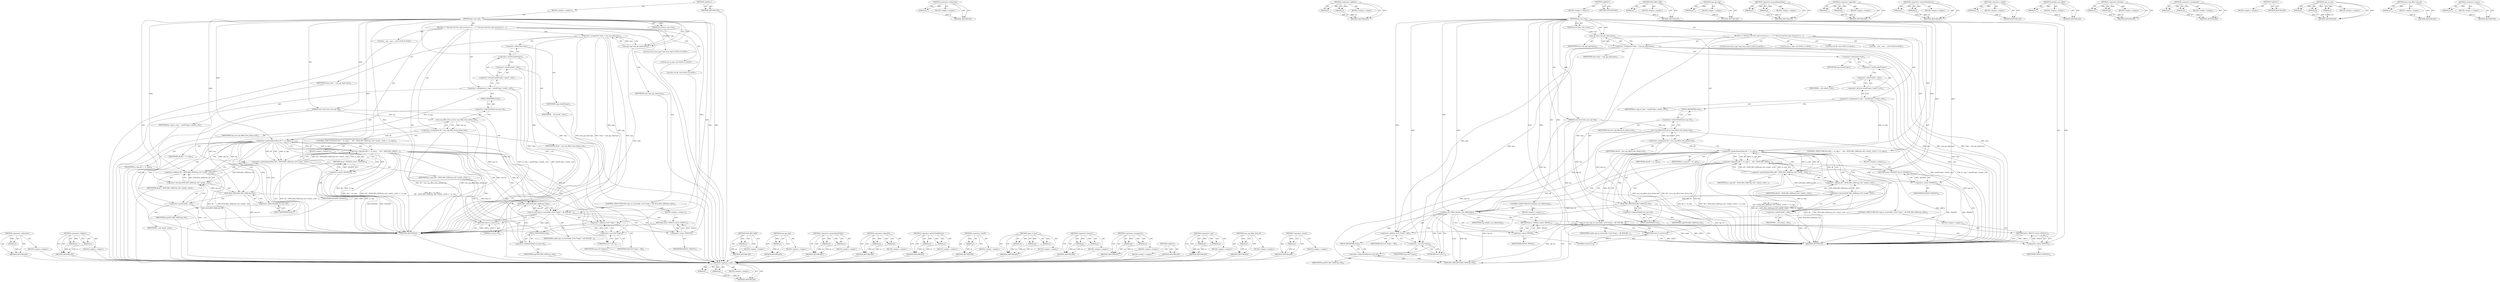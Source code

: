 digraph "&lt;operator&gt;.minus" {
vulnerable_117 [label=<(METHOD,&lt;operator&gt;.indirection)>];
vulnerable_118 [label=<(PARAM,p1)>];
vulnerable_119 [label=<(BLOCK,&lt;empty&gt;,&lt;empty&gt;)>];
vulnerable_120 [label=<(METHOD_RETURN,ANY)>];
vulnerable_140 [label=<(METHOD,&lt;operator&gt;.addition)>];
vulnerable_141 [label=<(PARAM,p1)>];
vulnerable_142 [label=<(PARAM,p2)>];
vulnerable_143 [label=<(BLOCK,&lt;empty&gt;,&lt;empty&gt;)>];
vulnerable_144 [label=<(METHOD_RETURN,ANY)>];
vulnerable_6 [label=<(METHOD,&lt;global&gt;)<SUB>1</SUB>>];
vulnerable_7 [label=<(BLOCK,&lt;empty&gt;,&lt;empty&gt;)<SUB>1</SUB>>];
vulnerable_8 [label=<(METHOD,get_core_reg)<SUB>1</SUB>>];
vulnerable_9 [label=<(PARAM,struct kvm_vcpu *vcpu)<SUB>1</SUB>>];
vulnerable_10 [label=<(PARAM,const struct kvm_one_reg *reg)<SUB>1</SUB>>];
vulnerable_11 [label=<(BLOCK,{
 	/*
	 * Because the kvm_regs structure is a ...,{
 	/*
	 * Because the kvm_regs structure is a ...)<SUB>2</SUB>>];
vulnerable_12 [label="<(LOCAL,__u32 __user: __u32)<SUB>9</SUB>>"];
vulnerable_13 [label="<(LOCAL,struct kvm_regs* regs: kvm_regs*)<SUB>10</SUB>>"];
vulnerable_14 [label=<(&lt;operator&gt;.assignment,*regs = vcpu_gp_regs(vcpu))<SUB>10</SUB>>];
vulnerable_15 [label=<(IDENTIFIER,regs,*regs = vcpu_gp_regs(vcpu))<SUB>10</SUB>>];
vulnerable_16 [label=<(vcpu_gp_regs,vcpu_gp_regs(vcpu))<SUB>10</SUB>>];
vulnerable_17 [label=<(IDENTIFIER,vcpu,vcpu_gp_regs(vcpu))<SUB>10</SUB>>];
vulnerable_18 [label="<(LOCAL,int nr_regs: int)<SUB>11</SUB>>"];
vulnerable_19 [label=<(&lt;operator&gt;.assignment,nr_regs = sizeof(*regs) / sizeof(__u32))<SUB>11</SUB>>];
vulnerable_20 [label=<(IDENTIFIER,nr_regs,nr_regs = sizeof(*regs) / sizeof(__u32))<SUB>11</SUB>>];
vulnerable_21 [label=<(&lt;operator&gt;.division,sizeof(*regs) / sizeof(__u32))<SUB>11</SUB>>];
vulnerable_22 [label=<(&lt;operator&gt;.sizeOf,sizeof(*regs))<SUB>11</SUB>>];
vulnerable_23 [label=<(&lt;operator&gt;.indirection,*regs)<SUB>11</SUB>>];
vulnerable_24 [label=<(IDENTIFIER,regs,sizeof(*regs))<SUB>11</SUB>>];
vulnerable_25 [label=<(&lt;operator&gt;.sizeOf,sizeof(__u32))<SUB>11</SUB>>];
vulnerable_26 [label=<(IDENTIFIER,__u32,sizeof(__u32))<SUB>11</SUB>>];
vulnerable_27 [label="<(LOCAL,u32 off: u32)<SUB>12</SUB>>"];
vulnerable_28 [label=<(&lt;operator&gt;.assignment,off = core_reg_offset_from_id(reg-&gt;id))<SUB>15</SUB>>];
vulnerable_29 [label=<(IDENTIFIER,off,off = core_reg_offset_from_id(reg-&gt;id))<SUB>15</SUB>>];
vulnerable_30 [label=<(core_reg_offset_from_id,core_reg_offset_from_id(reg-&gt;id))<SUB>15</SUB>>];
vulnerable_31 [label=<(&lt;operator&gt;.indirectFieldAccess,reg-&gt;id)<SUB>15</SUB>>];
vulnerable_32 [label=<(IDENTIFIER,reg,core_reg_offset_from_id(reg-&gt;id))<SUB>15</SUB>>];
vulnerable_33 [label=<(FIELD_IDENTIFIER,id,id)<SUB>15</SUB>>];
vulnerable_34 [label=<(CONTROL_STRUCTURE,IF,if (off &gt;= nr_regs ||
 	    (off + (KVM_REG_SIZE(reg-&gt;id) / sizeof(__u32))) &gt;= nr_regs))<SUB>16</SUB>>];
vulnerable_35 [label=<(&lt;operator&gt;.logicalOr,off &gt;= nr_regs ||
 	    (off + (KVM_REG_SIZE(re...)<SUB>16</SUB>>];
vulnerable_36 [label=<(&lt;operator&gt;.greaterEqualsThan,off &gt;= nr_regs)<SUB>16</SUB>>];
vulnerable_37 [label=<(IDENTIFIER,off,off &gt;= nr_regs)<SUB>16</SUB>>];
vulnerable_38 [label=<(IDENTIFIER,nr_regs,off &gt;= nr_regs)<SUB>16</SUB>>];
vulnerable_39 [label=<(&lt;operator&gt;.greaterEqualsThan,(off + (KVM_REG_SIZE(reg-&gt;id) / sizeof(__u32)))...)<SUB>17</SUB>>];
vulnerable_40 [label=<(&lt;operator&gt;.addition,off + (KVM_REG_SIZE(reg-&gt;id) / sizeof(__u32)))<SUB>17</SUB>>];
vulnerable_41 [label=<(IDENTIFIER,off,off + (KVM_REG_SIZE(reg-&gt;id) / sizeof(__u32)))<SUB>17</SUB>>];
vulnerable_42 [label=<(&lt;operator&gt;.division,KVM_REG_SIZE(reg-&gt;id) / sizeof(__u32))<SUB>17</SUB>>];
vulnerable_43 [label=<(KVM_REG_SIZE,KVM_REG_SIZE(reg-&gt;id))<SUB>17</SUB>>];
vulnerable_44 [label=<(&lt;operator&gt;.indirectFieldAccess,reg-&gt;id)<SUB>17</SUB>>];
vulnerable_45 [label=<(IDENTIFIER,reg,KVM_REG_SIZE(reg-&gt;id))<SUB>17</SUB>>];
vulnerable_46 [label=<(FIELD_IDENTIFIER,id,id)<SUB>17</SUB>>];
vulnerable_47 [label=<(&lt;operator&gt;.sizeOf,sizeof(__u32))<SUB>17</SUB>>];
vulnerable_48 [label=<(IDENTIFIER,__u32,sizeof(__u32))<SUB>17</SUB>>];
vulnerable_49 [label=<(IDENTIFIER,nr_regs,(off + (KVM_REG_SIZE(reg-&gt;id) / sizeof(__u32)))...)<SUB>17</SUB>>];
vulnerable_50 [label=<(BLOCK,&lt;empty&gt;,&lt;empty&gt;)<SUB>18</SUB>>];
vulnerable_51 [label=<(RETURN,return -ENOENT;,return -ENOENT;)<SUB>18</SUB>>];
vulnerable_52 [label=<(&lt;operator&gt;.minus,-ENOENT)<SUB>18</SUB>>];
vulnerable_53 [label=<(IDENTIFIER,ENOENT,-ENOENT)<SUB>18</SUB>>];
vulnerable_54 [label=<(CONTROL_STRUCTURE,IF,if (copy_to_user(uaddr, ((u32 *)regs) + off, KVM_REG_SIZE(reg-&gt;id))))<SUB>20</SUB>>];
vulnerable_55 [label=<(copy_to_user,copy_to_user(uaddr, ((u32 *)regs) + off, KVM_RE...)<SUB>20</SUB>>];
vulnerable_56 [label=<(IDENTIFIER,uaddr,copy_to_user(uaddr, ((u32 *)regs) + off, KVM_RE...)<SUB>20</SUB>>];
vulnerable_57 [label=<(&lt;operator&gt;.addition,((u32 *)regs) + off)<SUB>20</SUB>>];
vulnerable_58 [label=<(&lt;operator&gt;.cast,(u32 *)regs)<SUB>20</SUB>>];
vulnerable_59 [label=<(UNKNOWN,u32 *,u32 *)<SUB>20</SUB>>];
vulnerable_60 [label=<(IDENTIFIER,regs,(u32 *)regs)<SUB>20</SUB>>];
vulnerable_61 [label=<(IDENTIFIER,off,((u32 *)regs) + off)<SUB>20</SUB>>];
vulnerable_62 [label=<(KVM_REG_SIZE,KVM_REG_SIZE(reg-&gt;id))<SUB>20</SUB>>];
vulnerable_63 [label=<(&lt;operator&gt;.indirectFieldAccess,reg-&gt;id)<SUB>20</SUB>>];
vulnerable_64 [label=<(IDENTIFIER,reg,KVM_REG_SIZE(reg-&gt;id))<SUB>20</SUB>>];
vulnerable_65 [label=<(FIELD_IDENTIFIER,id,id)<SUB>20</SUB>>];
vulnerable_66 [label=<(BLOCK,&lt;empty&gt;,&lt;empty&gt;)<SUB>21</SUB>>];
vulnerable_67 [label=<(RETURN,return -EFAULT;,return -EFAULT;)<SUB>21</SUB>>];
vulnerable_68 [label=<(&lt;operator&gt;.minus,-EFAULT)<SUB>21</SUB>>];
vulnerable_69 [label=<(IDENTIFIER,EFAULT,-EFAULT)<SUB>21</SUB>>];
vulnerable_70 [label=<(RETURN,return 0;,return 0;)<SUB>23</SUB>>];
vulnerable_71 [label=<(LITERAL,0,return 0;)<SUB>23</SUB>>];
vulnerable_72 [label=<(METHOD_RETURN,int)<SUB>1</SUB>>];
vulnerable_74 [label=<(METHOD_RETURN,ANY)<SUB>1</SUB>>];
vulnerable_145 [label=<(METHOD,KVM_REG_SIZE)>];
vulnerable_146 [label=<(PARAM,p1)>];
vulnerable_147 [label=<(BLOCK,&lt;empty&gt;,&lt;empty&gt;)>];
vulnerable_148 [label=<(METHOD_RETURN,ANY)>];
vulnerable_104 [label=<(METHOD,vcpu_gp_regs)>];
vulnerable_105 [label=<(PARAM,p1)>];
vulnerable_106 [label=<(BLOCK,&lt;empty&gt;,&lt;empty&gt;)>];
vulnerable_107 [label=<(METHOD_RETURN,ANY)>];
vulnerable_135 [label=<(METHOD,&lt;operator&gt;.greaterEqualsThan)>];
vulnerable_136 [label=<(PARAM,p1)>];
vulnerable_137 [label=<(PARAM,p2)>];
vulnerable_138 [label=<(BLOCK,&lt;empty&gt;,&lt;empty&gt;)>];
vulnerable_139 [label=<(METHOD_RETURN,ANY)>];
vulnerable_130 [label=<(METHOD,&lt;operator&gt;.logicalOr)>];
vulnerable_131 [label=<(PARAM,p1)>];
vulnerable_132 [label=<(PARAM,p2)>];
vulnerable_133 [label=<(BLOCK,&lt;empty&gt;,&lt;empty&gt;)>];
vulnerable_134 [label=<(METHOD_RETURN,ANY)>];
vulnerable_125 [label=<(METHOD,&lt;operator&gt;.indirectFieldAccess)>];
vulnerable_126 [label=<(PARAM,p1)>];
vulnerable_127 [label=<(PARAM,p2)>];
vulnerable_128 [label=<(BLOCK,&lt;empty&gt;,&lt;empty&gt;)>];
vulnerable_129 [label=<(METHOD_RETURN,ANY)>];
vulnerable_113 [label=<(METHOD,&lt;operator&gt;.sizeOf)>];
vulnerable_114 [label=<(PARAM,p1)>];
vulnerable_115 [label=<(BLOCK,&lt;empty&gt;,&lt;empty&gt;)>];
vulnerable_116 [label=<(METHOD_RETURN,ANY)>];
vulnerable_153 [label=<(METHOD,copy_to_user)>];
vulnerable_154 [label=<(PARAM,p1)>];
vulnerable_155 [label=<(PARAM,p2)>];
vulnerable_156 [label=<(PARAM,p3)>];
vulnerable_157 [label=<(BLOCK,&lt;empty&gt;,&lt;empty&gt;)>];
vulnerable_158 [label=<(METHOD_RETURN,ANY)>];
vulnerable_108 [label=<(METHOD,&lt;operator&gt;.division)>];
vulnerable_109 [label=<(PARAM,p1)>];
vulnerable_110 [label=<(PARAM,p2)>];
vulnerable_111 [label=<(BLOCK,&lt;empty&gt;,&lt;empty&gt;)>];
vulnerable_112 [label=<(METHOD_RETURN,ANY)>];
vulnerable_99 [label=<(METHOD,&lt;operator&gt;.assignment)>];
vulnerable_100 [label=<(PARAM,p1)>];
vulnerable_101 [label=<(PARAM,p2)>];
vulnerable_102 [label=<(BLOCK,&lt;empty&gt;,&lt;empty&gt;)>];
vulnerable_103 [label=<(METHOD_RETURN,ANY)>];
vulnerable_93 [label=<(METHOD,&lt;global&gt;)<SUB>1</SUB>>];
vulnerable_94 [label=<(BLOCK,&lt;empty&gt;,&lt;empty&gt;)>];
vulnerable_95 [label=<(METHOD_RETURN,ANY)>];
vulnerable_159 [label=<(METHOD,&lt;operator&gt;.cast)>];
vulnerable_160 [label=<(PARAM,p1)>];
vulnerable_161 [label=<(PARAM,p2)>];
vulnerable_162 [label=<(BLOCK,&lt;empty&gt;,&lt;empty&gt;)>];
vulnerable_163 [label=<(METHOD_RETURN,ANY)>];
vulnerable_121 [label=<(METHOD,core_reg_offset_from_id)>];
vulnerable_122 [label=<(PARAM,p1)>];
vulnerable_123 [label=<(BLOCK,&lt;empty&gt;,&lt;empty&gt;)>];
vulnerable_124 [label=<(METHOD_RETURN,ANY)>];
vulnerable_149 [label=<(METHOD,&lt;operator&gt;.minus)>];
vulnerable_150 [label=<(PARAM,p1)>];
vulnerable_151 [label=<(BLOCK,&lt;empty&gt;,&lt;empty&gt;)>];
vulnerable_152 [label=<(METHOD_RETURN,ANY)>];
fixed_170 [label=<(METHOD,&lt;operator&gt;.cast)>];
fixed_171 [label=<(PARAM,p1)>];
fixed_172 [label=<(PARAM,p2)>];
fixed_173 [label=<(BLOCK,&lt;empty&gt;,&lt;empty&gt;)>];
fixed_174 [label=<(METHOD_RETURN,ANY)>];
fixed_124 [label=<(METHOD,&lt;operator&gt;.indirection)>];
fixed_125 [label=<(PARAM,p1)>];
fixed_126 [label=<(BLOCK,&lt;empty&gt;,&lt;empty&gt;)>];
fixed_127 [label=<(METHOD_RETURN,ANY)>];
fixed_147 [label=<(METHOD,&lt;operator&gt;.addition)>];
fixed_148 [label=<(PARAM,p1)>];
fixed_149 [label=<(PARAM,p2)>];
fixed_150 [label=<(BLOCK,&lt;empty&gt;,&lt;empty&gt;)>];
fixed_151 [label=<(METHOD_RETURN,ANY)>];
fixed_6 [label=<(METHOD,&lt;global&gt;)<SUB>1</SUB>>];
fixed_7 [label=<(BLOCK,&lt;empty&gt;,&lt;empty&gt;)<SUB>1</SUB>>];
fixed_8 [label=<(METHOD,get_core_reg)<SUB>1</SUB>>];
fixed_9 [label=<(PARAM,struct kvm_vcpu *vcpu)<SUB>1</SUB>>];
fixed_10 [label=<(PARAM,const struct kvm_one_reg *reg)<SUB>1</SUB>>];
fixed_11 [label=<(BLOCK,{
 	/*
	 * Because the kvm_regs structure is a ...,{
 	/*
	 * Because the kvm_regs structure is a ...)<SUB>2</SUB>>];
fixed_12 [label="<(LOCAL,__u32 __user: __u32)<SUB>9</SUB>>"];
fixed_13 [label="<(LOCAL,struct kvm_regs* regs: kvm_regs*)<SUB>10</SUB>>"];
fixed_14 [label=<(&lt;operator&gt;.assignment,*regs = vcpu_gp_regs(vcpu))<SUB>10</SUB>>];
fixed_15 [label=<(IDENTIFIER,regs,*regs = vcpu_gp_regs(vcpu))<SUB>10</SUB>>];
fixed_16 [label=<(vcpu_gp_regs,vcpu_gp_regs(vcpu))<SUB>10</SUB>>];
fixed_17 [label=<(IDENTIFIER,vcpu,vcpu_gp_regs(vcpu))<SUB>10</SUB>>];
fixed_18 [label="<(LOCAL,int nr_regs: int)<SUB>11</SUB>>"];
fixed_19 [label=<(&lt;operator&gt;.assignment,nr_regs = sizeof(*regs) / sizeof(__u32))<SUB>11</SUB>>];
fixed_20 [label=<(IDENTIFIER,nr_regs,nr_regs = sizeof(*regs) / sizeof(__u32))<SUB>11</SUB>>];
fixed_21 [label=<(&lt;operator&gt;.division,sizeof(*regs) / sizeof(__u32))<SUB>11</SUB>>];
fixed_22 [label=<(&lt;operator&gt;.sizeOf,sizeof(*regs))<SUB>11</SUB>>];
fixed_23 [label=<(&lt;operator&gt;.indirection,*regs)<SUB>11</SUB>>];
fixed_24 [label=<(IDENTIFIER,regs,sizeof(*regs))<SUB>11</SUB>>];
fixed_25 [label=<(&lt;operator&gt;.sizeOf,sizeof(__u32))<SUB>11</SUB>>];
fixed_26 [label=<(IDENTIFIER,__u32,sizeof(__u32))<SUB>11</SUB>>];
fixed_27 [label="<(LOCAL,u32 off: u32)<SUB>12</SUB>>"];
fixed_28 [label=<(&lt;operator&gt;.assignment,off = core_reg_offset_from_id(reg-&gt;id))<SUB>15</SUB>>];
fixed_29 [label=<(IDENTIFIER,off,off = core_reg_offset_from_id(reg-&gt;id))<SUB>15</SUB>>];
fixed_30 [label=<(core_reg_offset_from_id,core_reg_offset_from_id(reg-&gt;id))<SUB>15</SUB>>];
fixed_31 [label=<(&lt;operator&gt;.indirectFieldAccess,reg-&gt;id)<SUB>15</SUB>>];
fixed_32 [label=<(IDENTIFIER,reg,core_reg_offset_from_id(reg-&gt;id))<SUB>15</SUB>>];
fixed_33 [label=<(FIELD_IDENTIFIER,id,id)<SUB>15</SUB>>];
fixed_34 [label=<(CONTROL_STRUCTURE,IF,if (off &gt;= nr_regs ||
 	    (off + (KVM_REG_SIZE(reg-&gt;id) / sizeof(__u32))) &gt;= nr_regs))<SUB>16</SUB>>];
fixed_35 [label=<(&lt;operator&gt;.logicalOr,off &gt;= nr_regs ||
 	    (off + (KVM_REG_SIZE(re...)<SUB>16</SUB>>];
fixed_36 [label=<(&lt;operator&gt;.greaterEqualsThan,off &gt;= nr_regs)<SUB>16</SUB>>];
fixed_37 [label=<(IDENTIFIER,off,off &gt;= nr_regs)<SUB>16</SUB>>];
fixed_38 [label=<(IDENTIFIER,nr_regs,off &gt;= nr_regs)<SUB>16</SUB>>];
fixed_39 [label=<(&lt;operator&gt;.greaterEqualsThan,(off + (KVM_REG_SIZE(reg-&gt;id) / sizeof(__u32)))...)<SUB>17</SUB>>];
fixed_40 [label=<(&lt;operator&gt;.addition,off + (KVM_REG_SIZE(reg-&gt;id) / sizeof(__u32)))<SUB>17</SUB>>];
fixed_41 [label=<(IDENTIFIER,off,off + (KVM_REG_SIZE(reg-&gt;id) / sizeof(__u32)))<SUB>17</SUB>>];
fixed_42 [label=<(&lt;operator&gt;.division,KVM_REG_SIZE(reg-&gt;id) / sizeof(__u32))<SUB>17</SUB>>];
fixed_43 [label=<(KVM_REG_SIZE,KVM_REG_SIZE(reg-&gt;id))<SUB>17</SUB>>];
fixed_44 [label=<(&lt;operator&gt;.indirectFieldAccess,reg-&gt;id)<SUB>17</SUB>>];
fixed_45 [label=<(IDENTIFIER,reg,KVM_REG_SIZE(reg-&gt;id))<SUB>17</SUB>>];
fixed_46 [label=<(FIELD_IDENTIFIER,id,id)<SUB>17</SUB>>];
fixed_47 [label=<(&lt;operator&gt;.sizeOf,sizeof(__u32))<SUB>17</SUB>>];
fixed_48 [label=<(IDENTIFIER,__u32,sizeof(__u32))<SUB>17</SUB>>];
fixed_49 [label=<(IDENTIFIER,nr_regs,(off + (KVM_REG_SIZE(reg-&gt;id) / sizeof(__u32)))...)<SUB>17</SUB>>];
fixed_50 [label=<(BLOCK,&lt;empty&gt;,&lt;empty&gt;)<SUB>18</SUB>>];
fixed_51 [label=<(RETURN,return -ENOENT;,return -ENOENT;)<SUB>18</SUB>>];
fixed_52 [label=<(&lt;operator&gt;.minus,-ENOENT)<SUB>18</SUB>>];
fixed_53 [label=<(IDENTIFIER,ENOENT,-ENOENT)<SUB>18</SUB>>];
fixed_54 [label=<(CONTROL_STRUCTURE,IF,if (validate_core_offset(reg)))<SUB>20</SUB>>];
fixed_55 [label=<(validate_core_offset,validate_core_offset(reg))<SUB>20</SUB>>];
fixed_56 [label=<(IDENTIFIER,reg,validate_core_offset(reg))<SUB>20</SUB>>];
fixed_57 [label=<(BLOCK,&lt;empty&gt;,&lt;empty&gt;)<SUB>21</SUB>>];
fixed_58 [label=<(RETURN,return -EINVAL;,return -EINVAL;)<SUB>21</SUB>>];
fixed_59 [label=<(&lt;operator&gt;.minus,-EINVAL)<SUB>21</SUB>>];
fixed_60 [label=<(IDENTIFIER,EINVAL,-EINVAL)<SUB>21</SUB>>];
fixed_61 [label=<(CONTROL_STRUCTURE,IF,if (copy_to_user(uaddr, ((u32 *)regs) + off, KVM_REG_SIZE(reg-&gt;id))))<SUB>23</SUB>>];
fixed_62 [label=<(copy_to_user,copy_to_user(uaddr, ((u32 *)regs) + off, KVM_RE...)<SUB>23</SUB>>];
fixed_63 [label=<(IDENTIFIER,uaddr,copy_to_user(uaddr, ((u32 *)regs) + off, KVM_RE...)<SUB>23</SUB>>];
fixed_64 [label=<(&lt;operator&gt;.addition,((u32 *)regs) + off)<SUB>23</SUB>>];
fixed_65 [label=<(&lt;operator&gt;.cast,(u32 *)regs)<SUB>23</SUB>>];
fixed_66 [label=<(UNKNOWN,u32 *,u32 *)<SUB>23</SUB>>];
fixed_67 [label=<(IDENTIFIER,regs,(u32 *)regs)<SUB>23</SUB>>];
fixed_68 [label=<(IDENTIFIER,off,((u32 *)regs) + off)<SUB>23</SUB>>];
fixed_69 [label=<(KVM_REG_SIZE,KVM_REG_SIZE(reg-&gt;id))<SUB>23</SUB>>];
fixed_70 [label=<(&lt;operator&gt;.indirectFieldAccess,reg-&gt;id)<SUB>23</SUB>>];
fixed_71 [label=<(IDENTIFIER,reg,KVM_REG_SIZE(reg-&gt;id))<SUB>23</SUB>>];
fixed_72 [label=<(FIELD_IDENTIFIER,id,id)<SUB>23</SUB>>];
fixed_73 [label=<(BLOCK,&lt;empty&gt;,&lt;empty&gt;)<SUB>24</SUB>>];
fixed_74 [label=<(RETURN,return -EFAULT;,return -EFAULT;)<SUB>24</SUB>>];
fixed_75 [label=<(&lt;operator&gt;.minus,-EFAULT)<SUB>24</SUB>>];
fixed_76 [label=<(IDENTIFIER,EFAULT,-EFAULT)<SUB>24</SUB>>];
fixed_77 [label=<(RETURN,return 0;,return 0;)<SUB>26</SUB>>];
fixed_78 [label=<(LITERAL,0,return 0;)<SUB>26</SUB>>];
fixed_79 [label=<(METHOD_RETURN,int)<SUB>1</SUB>>];
fixed_81 [label=<(METHOD_RETURN,ANY)<SUB>1</SUB>>];
fixed_152 [label=<(METHOD,KVM_REG_SIZE)>];
fixed_153 [label=<(PARAM,p1)>];
fixed_154 [label=<(BLOCK,&lt;empty&gt;,&lt;empty&gt;)>];
fixed_155 [label=<(METHOD_RETURN,ANY)>];
fixed_111 [label=<(METHOD,vcpu_gp_regs)>];
fixed_112 [label=<(PARAM,p1)>];
fixed_113 [label=<(BLOCK,&lt;empty&gt;,&lt;empty&gt;)>];
fixed_114 [label=<(METHOD_RETURN,ANY)>];
fixed_142 [label=<(METHOD,&lt;operator&gt;.greaterEqualsThan)>];
fixed_143 [label=<(PARAM,p1)>];
fixed_144 [label=<(PARAM,p2)>];
fixed_145 [label=<(BLOCK,&lt;empty&gt;,&lt;empty&gt;)>];
fixed_146 [label=<(METHOD_RETURN,ANY)>];
fixed_137 [label=<(METHOD,&lt;operator&gt;.logicalOr)>];
fixed_138 [label=<(PARAM,p1)>];
fixed_139 [label=<(PARAM,p2)>];
fixed_140 [label=<(BLOCK,&lt;empty&gt;,&lt;empty&gt;)>];
fixed_141 [label=<(METHOD_RETURN,ANY)>];
fixed_132 [label=<(METHOD,&lt;operator&gt;.indirectFieldAccess)>];
fixed_133 [label=<(PARAM,p1)>];
fixed_134 [label=<(PARAM,p2)>];
fixed_135 [label=<(BLOCK,&lt;empty&gt;,&lt;empty&gt;)>];
fixed_136 [label=<(METHOD_RETURN,ANY)>];
fixed_120 [label=<(METHOD,&lt;operator&gt;.sizeOf)>];
fixed_121 [label=<(PARAM,p1)>];
fixed_122 [label=<(BLOCK,&lt;empty&gt;,&lt;empty&gt;)>];
fixed_123 [label=<(METHOD_RETURN,ANY)>];
fixed_160 [label=<(METHOD,validate_core_offset)>];
fixed_161 [label=<(PARAM,p1)>];
fixed_162 [label=<(BLOCK,&lt;empty&gt;,&lt;empty&gt;)>];
fixed_163 [label=<(METHOD_RETURN,ANY)>];
fixed_115 [label=<(METHOD,&lt;operator&gt;.division)>];
fixed_116 [label=<(PARAM,p1)>];
fixed_117 [label=<(PARAM,p2)>];
fixed_118 [label=<(BLOCK,&lt;empty&gt;,&lt;empty&gt;)>];
fixed_119 [label=<(METHOD_RETURN,ANY)>];
fixed_106 [label=<(METHOD,&lt;operator&gt;.assignment)>];
fixed_107 [label=<(PARAM,p1)>];
fixed_108 [label=<(PARAM,p2)>];
fixed_109 [label=<(BLOCK,&lt;empty&gt;,&lt;empty&gt;)>];
fixed_110 [label=<(METHOD_RETURN,ANY)>];
fixed_100 [label=<(METHOD,&lt;global&gt;)<SUB>1</SUB>>];
fixed_101 [label=<(BLOCK,&lt;empty&gt;,&lt;empty&gt;)>];
fixed_102 [label=<(METHOD_RETURN,ANY)>];
fixed_164 [label=<(METHOD,copy_to_user)>];
fixed_165 [label=<(PARAM,p1)>];
fixed_166 [label=<(PARAM,p2)>];
fixed_167 [label=<(PARAM,p3)>];
fixed_168 [label=<(BLOCK,&lt;empty&gt;,&lt;empty&gt;)>];
fixed_169 [label=<(METHOD_RETURN,ANY)>];
fixed_128 [label=<(METHOD,core_reg_offset_from_id)>];
fixed_129 [label=<(PARAM,p1)>];
fixed_130 [label=<(BLOCK,&lt;empty&gt;,&lt;empty&gt;)>];
fixed_131 [label=<(METHOD_RETURN,ANY)>];
fixed_156 [label=<(METHOD,&lt;operator&gt;.minus)>];
fixed_157 [label=<(PARAM,p1)>];
fixed_158 [label=<(BLOCK,&lt;empty&gt;,&lt;empty&gt;)>];
fixed_159 [label=<(METHOD_RETURN,ANY)>];
vulnerable_117 -> vulnerable_118  [key=0, label="AST: "];
vulnerable_117 -> vulnerable_118  [key=1, label="DDG: "];
vulnerable_117 -> vulnerable_119  [key=0, label="AST: "];
vulnerable_117 -> vulnerable_120  [key=0, label="AST: "];
vulnerable_117 -> vulnerable_120  [key=1, label="CFG: "];
vulnerable_118 -> vulnerable_120  [key=0, label="DDG: p1"];
vulnerable_119 -> fixed_170  [key=0];
vulnerable_120 -> fixed_170  [key=0];
vulnerable_140 -> vulnerable_141  [key=0, label="AST: "];
vulnerable_140 -> vulnerable_141  [key=1, label="DDG: "];
vulnerable_140 -> vulnerable_143  [key=0, label="AST: "];
vulnerable_140 -> vulnerable_142  [key=0, label="AST: "];
vulnerable_140 -> vulnerable_142  [key=1, label="DDG: "];
vulnerable_140 -> vulnerable_144  [key=0, label="AST: "];
vulnerable_140 -> vulnerable_144  [key=1, label="CFG: "];
vulnerable_141 -> vulnerable_144  [key=0, label="DDG: p1"];
vulnerable_142 -> vulnerable_144  [key=0, label="DDG: p2"];
vulnerable_143 -> fixed_170  [key=0];
vulnerable_144 -> fixed_170  [key=0];
vulnerable_6 -> vulnerable_7  [key=0, label="AST: "];
vulnerable_6 -> vulnerable_74  [key=0, label="AST: "];
vulnerable_6 -> vulnerable_74  [key=1, label="CFG: "];
vulnerable_7 -> vulnerable_8  [key=0, label="AST: "];
vulnerable_8 -> vulnerable_9  [key=0, label="AST: "];
vulnerable_8 -> vulnerable_9  [key=1, label="DDG: "];
vulnerable_8 -> vulnerable_10  [key=0, label="AST: "];
vulnerable_8 -> vulnerable_10  [key=1, label="DDG: "];
vulnerable_8 -> vulnerable_11  [key=0, label="AST: "];
vulnerable_8 -> vulnerable_72  [key=0, label="AST: "];
vulnerable_8 -> vulnerable_16  [key=0, label="CFG: "];
vulnerable_8 -> vulnerable_16  [key=1, label="DDG: "];
vulnerable_8 -> vulnerable_70  [key=0, label="DDG: "];
vulnerable_8 -> vulnerable_71  [key=0, label="DDG: "];
vulnerable_8 -> vulnerable_55  [key=0, label="DDG: "];
vulnerable_8 -> vulnerable_36  [key=0, label="DDG: "];
vulnerable_8 -> vulnerable_39  [key=0, label="DDG: "];
vulnerable_8 -> vulnerable_57  [key=0, label="DDG: "];
vulnerable_8 -> vulnerable_40  [key=0, label="DDG: "];
vulnerable_8 -> vulnerable_52  [key=0, label="DDG: "];
vulnerable_8 -> vulnerable_58  [key=0, label="DDG: "];
vulnerable_8 -> vulnerable_68  [key=0, label="DDG: "];
vulnerable_9 -> vulnerable_16  [key=0, label="DDG: vcpu"];
vulnerable_10 -> vulnerable_72  [key=0, label="DDG: reg"];
vulnerable_10 -> vulnerable_30  [key=0, label="DDG: reg"];
vulnerable_10 -> vulnerable_62  [key=0, label="DDG: reg"];
vulnerable_10 -> vulnerable_43  [key=0, label="DDG: reg"];
vulnerable_11 -> vulnerable_12  [key=0, label="AST: "];
vulnerable_11 -> vulnerable_13  [key=0, label="AST: "];
vulnerable_11 -> vulnerable_14  [key=0, label="AST: "];
vulnerable_11 -> vulnerable_18  [key=0, label="AST: "];
vulnerable_11 -> vulnerable_19  [key=0, label="AST: "];
vulnerable_11 -> vulnerable_27  [key=0, label="AST: "];
vulnerable_11 -> vulnerable_28  [key=0, label="AST: "];
vulnerable_11 -> vulnerable_34  [key=0, label="AST: "];
vulnerable_11 -> vulnerable_54  [key=0, label="AST: "];
vulnerable_11 -> vulnerable_70  [key=0, label="AST: "];
vulnerable_12 -> fixed_170  [key=0];
vulnerable_13 -> fixed_170  [key=0];
vulnerable_14 -> vulnerable_15  [key=0, label="AST: "];
vulnerable_14 -> vulnerable_16  [key=0, label="AST: "];
vulnerable_14 -> vulnerable_23  [key=0, label="CFG: "];
vulnerable_14 -> vulnerable_72  [key=0, label="DDG: regs"];
vulnerable_14 -> vulnerable_72  [key=1, label="DDG: vcpu_gp_regs(vcpu)"];
vulnerable_14 -> vulnerable_72  [key=2, label="DDG: *regs = vcpu_gp_regs(vcpu)"];
vulnerable_14 -> vulnerable_55  [key=0, label="DDG: regs"];
vulnerable_14 -> vulnerable_57  [key=0, label="DDG: regs"];
vulnerable_14 -> vulnerable_58  [key=0, label="DDG: regs"];
vulnerable_15 -> fixed_170  [key=0];
vulnerable_16 -> vulnerable_17  [key=0, label="AST: "];
vulnerable_16 -> vulnerable_14  [key=0, label="CFG: "];
vulnerable_16 -> vulnerable_14  [key=1, label="DDG: vcpu"];
vulnerable_16 -> vulnerable_72  [key=0, label="DDG: vcpu"];
vulnerable_17 -> fixed_170  [key=0];
vulnerable_18 -> fixed_170  [key=0];
vulnerable_19 -> vulnerable_20  [key=0, label="AST: "];
vulnerable_19 -> vulnerable_21  [key=0, label="AST: "];
vulnerable_19 -> vulnerable_33  [key=0, label="CFG: "];
vulnerable_19 -> vulnerable_72  [key=0, label="DDG: sizeof(*regs) / sizeof(__u32)"];
vulnerable_19 -> vulnerable_72  [key=1, label="DDG: nr_regs = sizeof(*regs) / sizeof(__u32)"];
vulnerable_19 -> vulnerable_36  [key=0, label="DDG: nr_regs"];
vulnerable_20 -> fixed_170  [key=0];
vulnerable_21 -> vulnerable_22  [key=0, label="AST: "];
vulnerable_21 -> vulnerable_25  [key=0, label="AST: "];
vulnerable_21 -> vulnerable_19  [key=0, label="CFG: "];
vulnerable_22 -> vulnerable_23  [key=0, label="AST: "];
vulnerable_22 -> vulnerable_25  [key=0, label="CFG: "];
vulnerable_22 -> vulnerable_72  [key=0, label="DDG: *regs"];
vulnerable_23 -> vulnerable_24  [key=0, label="AST: "];
vulnerable_23 -> vulnerable_22  [key=0, label="CFG: "];
vulnerable_24 -> fixed_170  [key=0];
vulnerable_25 -> vulnerable_26  [key=0, label="AST: "];
vulnerable_25 -> vulnerable_21  [key=0, label="CFG: "];
vulnerable_25 -> vulnerable_72  [key=0, label="DDG: __u32"];
vulnerable_26 -> fixed_170  [key=0];
vulnerable_27 -> fixed_170  [key=0];
vulnerable_28 -> vulnerable_29  [key=0, label="AST: "];
vulnerable_28 -> vulnerable_30  [key=0, label="AST: "];
vulnerable_28 -> vulnerable_36  [key=0, label="CFG: "];
vulnerable_28 -> vulnerable_36  [key=1, label="DDG: off"];
vulnerable_28 -> vulnerable_72  [key=0, label="DDG: core_reg_offset_from_id(reg-&gt;id)"];
vulnerable_28 -> vulnerable_72  [key=1, label="DDG: off = core_reg_offset_from_id(reg-&gt;id)"];
vulnerable_29 -> fixed_170  [key=0];
vulnerable_30 -> vulnerable_31  [key=0, label="AST: "];
vulnerable_30 -> vulnerable_28  [key=0, label="CFG: "];
vulnerable_30 -> vulnerable_28  [key=1, label="DDG: reg-&gt;id"];
vulnerable_30 -> vulnerable_72  [key=0, label="DDG: reg-&gt;id"];
vulnerable_30 -> vulnerable_62  [key=0, label="DDG: reg-&gt;id"];
vulnerable_30 -> vulnerable_43  [key=0, label="DDG: reg-&gt;id"];
vulnerable_31 -> vulnerable_32  [key=0, label="AST: "];
vulnerable_31 -> vulnerable_33  [key=0, label="AST: "];
vulnerable_31 -> vulnerable_30  [key=0, label="CFG: "];
vulnerable_32 -> fixed_170  [key=0];
vulnerable_33 -> vulnerable_31  [key=0, label="CFG: "];
vulnerable_34 -> vulnerable_35  [key=0, label="AST: "];
vulnerable_34 -> vulnerable_50  [key=0, label="AST: "];
vulnerable_35 -> vulnerable_36  [key=0, label="AST: "];
vulnerable_35 -> vulnerable_39  [key=0, label="AST: "];
vulnerable_35 -> vulnerable_52  [key=0, label="CFG: "];
vulnerable_35 -> vulnerable_52  [key=1, label="CDG: "];
vulnerable_35 -> vulnerable_59  [key=0, label="CFG: "];
vulnerable_35 -> vulnerable_59  [key=1, label="CDG: "];
vulnerable_35 -> vulnerable_72  [key=0, label="DDG: off &gt;= nr_regs"];
vulnerable_35 -> vulnerable_72  [key=1, label="DDG: (off + (KVM_REG_SIZE(reg-&gt;id) / sizeof(__u32))) &gt;= nr_regs"];
vulnerable_35 -> vulnerable_72  [key=2, label="DDG: off &gt;= nr_regs ||
 	    (off + (KVM_REG_SIZE(reg-&gt;id) / sizeof(__u32))) &gt;= nr_regs"];
vulnerable_35 -> vulnerable_58  [key=0, label="CDG: "];
vulnerable_35 -> vulnerable_51  [key=0, label="CDG: "];
vulnerable_35 -> vulnerable_57  [key=0, label="CDG: "];
vulnerable_35 -> vulnerable_63  [key=0, label="CDG: "];
vulnerable_35 -> vulnerable_65  [key=0, label="CDG: "];
vulnerable_35 -> vulnerable_55  [key=0, label="CDG: "];
vulnerable_35 -> vulnerable_62  [key=0, label="CDG: "];
vulnerable_36 -> vulnerable_37  [key=0, label="AST: "];
vulnerable_36 -> vulnerable_38  [key=0, label="AST: "];
vulnerable_36 -> vulnerable_35  [key=0, label="CFG: "];
vulnerable_36 -> vulnerable_35  [key=1, label="DDG: off"];
vulnerable_36 -> vulnerable_35  [key=2, label="DDG: nr_regs"];
vulnerable_36 -> vulnerable_46  [key=0, label="CFG: "];
vulnerable_36 -> vulnerable_46  [key=1, label="CDG: "];
vulnerable_36 -> vulnerable_72  [key=0, label="DDG: off"];
vulnerable_36 -> vulnerable_72  [key=1, label="DDG: nr_regs"];
vulnerable_36 -> vulnerable_55  [key=0, label="DDG: off"];
vulnerable_36 -> vulnerable_39  [key=0, label="DDG: off"];
vulnerable_36 -> vulnerable_39  [key=1, label="DDG: nr_regs"];
vulnerable_36 -> vulnerable_39  [key=2, label="CDG: "];
vulnerable_36 -> vulnerable_57  [key=0, label="DDG: off"];
vulnerable_36 -> vulnerable_40  [key=0, label="DDG: off"];
vulnerable_36 -> vulnerable_40  [key=1, label="CDG: "];
vulnerable_36 -> vulnerable_47  [key=0, label="CDG: "];
vulnerable_36 -> vulnerable_42  [key=0, label="CDG: "];
vulnerable_36 -> vulnerable_44  [key=0, label="CDG: "];
vulnerable_36 -> vulnerable_43  [key=0, label="CDG: "];
vulnerable_37 -> fixed_170  [key=0];
vulnerable_38 -> fixed_170  [key=0];
vulnerable_39 -> vulnerable_40  [key=0, label="AST: "];
vulnerable_39 -> vulnerable_49  [key=0, label="AST: "];
vulnerable_39 -> vulnerable_35  [key=0, label="CFG: "];
vulnerable_39 -> vulnerable_35  [key=1, label="DDG: off + (KVM_REG_SIZE(reg-&gt;id) / sizeof(__u32))"];
vulnerable_39 -> vulnerable_35  [key=2, label="DDG: nr_regs"];
vulnerable_39 -> vulnerable_72  [key=0, label="DDG: off + (KVM_REG_SIZE(reg-&gt;id) / sizeof(__u32))"];
vulnerable_39 -> vulnerable_72  [key=1, label="DDG: nr_regs"];
vulnerable_40 -> vulnerable_41  [key=0, label="AST: "];
vulnerable_40 -> vulnerable_42  [key=0, label="AST: "];
vulnerable_40 -> vulnerable_39  [key=0, label="CFG: "];
vulnerable_40 -> vulnerable_72  [key=0, label="DDG: off"];
vulnerable_40 -> vulnerable_72  [key=1, label="DDG: KVM_REG_SIZE(reg-&gt;id) / sizeof(__u32)"];
vulnerable_41 -> fixed_170  [key=0];
vulnerable_42 -> vulnerable_43  [key=0, label="AST: "];
vulnerable_42 -> vulnerable_47  [key=0, label="AST: "];
vulnerable_42 -> vulnerable_40  [key=0, label="CFG: "];
vulnerable_42 -> vulnerable_40  [key=1, label="DDG: KVM_REG_SIZE(reg-&gt;id)"];
vulnerable_42 -> vulnerable_72  [key=0, label="DDG: KVM_REG_SIZE(reg-&gt;id)"];
vulnerable_42 -> vulnerable_39  [key=0, label="DDG: KVM_REG_SIZE(reg-&gt;id)"];
vulnerable_43 -> vulnerable_44  [key=0, label="AST: "];
vulnerable_43 -> vulnerable_47  [key=0, label="CFG: "];
vulnerable_43 -> vulnerable_72  [key=0, label="DDG: reg-&gt;id"];
vulnerable_43 -> vulnerable_62  [key=0, label="DDG: reg-&gt;id"];
vulnerable_43 -> vulnerable_42  [key=0, label="DDG: reg-&gt;id"];
vulnerable_44 -> vulnerable_45  [key=0, label="AST: "];
vulnerable_44 -> vulnerable_46  [key=0, label="AST: "];
vulnerable_44 -> vulnerable_43  [key=0, label="CFG: "];
vulnerable_45 -> fixed_170  [key=0];
vulnerable_46 -> vulnerable_44  [key=0, label="CFG: "];
vulnerable_47 -> vulnerable_48  [key=0, label="AST: "];
vulnerable_47 -> vulnerable_42  [key=0, label="CFG: "];
vulnerable_47 -> vulnerable_72  [key=0, label="DDG: __u32"];
vulnerable_48 -> fixed_170  [key=0];
vulnerable_49 -> fixed_170  [key=0];
vulnerable_50 -> vulnerable_51  [key=0, label="AST: "];
vulnerable_51 -> vulnerable_52  [key=0, label="AST: "];
vulnerable_51 -> vulnerable_72  [key=0, label="CFG: "];
vulnerable_51 -> vulnerable_72  [key=1, label="DDG: &lt;RET&gt;"];
vulnerable_52 -> vulnerable_53  [key=0, label="AST: "];
vulnerable_52 -> vulnerable_51  [key=0, label="CFG: "];
vulnerable_52 -> vulnerable_51  [key=1, label="DDG: -ENOENT"];
vulnerable_52 -> vulnerable_72  [key=0, label="DDG: ENOENT"];
vulnerable_52 -> vulnerable_72  [key=1, label="DDG: -ENOENT"];
vulnerable_53 -> fixed_170  [key=0];
vulnerable_54 -> vulnerable_55  [key=0, label="AST: "];
vulnerable_54 -> vulnerable_66  [key=0, label="AST: "];
vulnerable_55 -> vulnerable_56  [key=0, label="AST: "];
vulnerable_55 -> vulnerable_57  [key=0, label="AST: "];
vulnerable_55 -> vulnerable_62  [key=0, label="AST: "];
vulnerable_55 -> vulnerable_68  [key=0, label="CFG: "];
vulnerable_55 -> vulnerable_68  [key=1, label="CDG: "];
vulnerable_55 -> vulnerable_70  [key=0, label="CFG: "];
vulnerable_55 -> vulnerable_70  [key=1, label="CDG: "];
vulnerable_55 -> vulnerable_72  [key=0, label="DDG: uaddr"];
vulnerable_55 -> vulnerable_67  [key=0, label="CDG: "];
vulnerable_56 -> fixed_170  [key=0];
vulnerable_57 -> vulnerable_58  [key=0, label="AST: "];
vulnerable_57 -> vulnerable_61  [key=0, label="AST: "];
vulnerable_57 -> vulnerable_65  [key=0, label="CFG: "];
vulnerable_58 -> vulnerable_59  [key=0, label="AST: "];
vulnerable_58 -> vulnerable_60  [key=0, label="AST: "];
vulnerable_58 -> vulnerable_57  [key=0, label="CFG: "];
vulnerable_59 -> vulnerable_58  [key=0, label="CFG: "];
vulnerable_60 -> fixed_170  [key=0];
vulnerable_61 -> fixed_170  [key=0];
vulnerable_62 -> vulnerable_63  [key=0, label="AST: "];
vulnerable_62 -> vulnerable_55  [key=0, label="CFG: "];
vulnerable_62 -> vulnerable_55  [key=1, label="DDG: reg-&gt;id"];
vulnerable_63 -> vulnerable_64  [key=0, label="AST: "];
vulnerable_63 -> vulnerable_65  [key=0, label="AST: "];
vulnerable_63 -> vulnerable_62  [key=0, label="CFG: "];
vulnerable_64 -> fixed_170  [key=0];
vulnerable_65 -> vulnerable_63  [key=0, label="CFG: "];
vulnerable_66 -> vulnerable_67  [key=0, label="AST: "];
vulnerable_67 -> vulnerable_68  [key=0, label="AST: "];
vulnerable_67 -> vulnerable_72  [key=0, label="CFG: "];
vulnerable_67 -> vulnerable_72  [key=1, label="DDG: &lt;RET&gt;"];
vulnerable_68 -> vulnerable_69  [key=0, label="AST: "];
vulnerable_68 -> vulnerable_67  [key=0, label="CFG: "];
vulnerable_68 -> vulnerable_67  [key=1, label="DDG: -EFAULT"];
vulnerable_69 -> fixed_170  [key=0];
vulnerable_70 -> vulnerable_71  [key=0, label="AST: "];
vulnerable_70 -> vulnerable_72  [key=0, label="CFG: "];
vulnerable_70 -> vulnerable_72  [key=1, label="DDG: &lt;RET&gt;"];
vulnerable_71 -> vulnerable_70  [key=0, label="DDG: 0"];
vulnerable_72 -> fixed_170  [key=0];
vulnerable_74 -> fixed_170  [key=0];
vulnerable_145 -> vulnerable_146  [key=0, label="AST: "];
vulnerable_145 -> vulnerable_146  [key=1, label="DDG: "];
vulnerable_145 -> vulnerable_147  [key=0, label="AST: "];
vulnerable_145 -> vulnerable_148  [key=0, label="AST: "];
vulnerable_145 -> vulnerable_148  [key=1, label="CFG: "];
vulnerable_146 -> vulnerable_148  [key=0, label="DDG: p1"];
vulnerable_147 -> fixed_170  [key=0];
vulnerable_148 -> fixed_170  [key=0];
vulnerable_104 -> vulnerable_105  [key=0, label="AST: "];
vulnerable_104 -> vulnerable_105  [key=1, label="DDG: "];
vulnerable_104 -> vulnerable_106  [key=0, label="AST: "];
vulnerable_104 -> vulnerable_107  [key=0, label="AST: "];
vulnerable_104 -> vulnerable_107  [key=1, label="CFG: "];
vulnerable_105 -> vulnerable_107  [key=0, label="DDG: p1"];
vulnerable_106 -> fixed_170  [key=0];
vulnerable_107 -> fixed_170  [key=0];
vulnerable_135 -> vulnerable_136  [key=0, label="AST: "];
vulnerable_135 -> vulnerable_136  [key=1, label="DDG: "];
vulnerable_135 -> vulnerable_138  [key=0, label="AST: "];
vulnerable_135 -> vulnerable_137  [key=0, label="AST: "];
vulnerable_135 -> vulnerable_137  [key=1, label="DDG: "];
vulnerable_135 -> vulnerable_139  [key=0, label="AST: "];
vulnerable_135 -> vulnerable_139  [key=1, label="CFG: "];
vulnerable_136 -> vulnerable_139  [key=0, label="DDG: p1"];
vulnerable_137 -> vulnerable_139  [key=0, label="DDG: p2"];
vulnerable_138 -> fixed_170  [key=0];
vulnerable_139 -> fixed_170  [key=0];
vulnerable_130 -> vulnerable_131  [key=0, label="AST: "];
vulnerable_130 -> vulnerable_131  [key=1, label="DDG: "];
vulnerable_130 -> vulnerable_133  [key=0, label="AST: "];
vulnerable_130 -> vulnerable_132  [key=0, label="AST: "];
vulnerable_130 -> vulnerable_132  [key=1, label="DDG: "];
vulnerable_130 -> vulnerable_134  [key=0, label="AST: "];
vulnerable_130 -> vulnerable_134  [key=1, label="CFG: "];
vulnerable_131 -> vulnerable_134  [key=0, label="DDG: p1"];
vulnerable_132 -> vulnerable_134  [key=0, label="DDG: p2"];
vulnerable_133 -> fixed_170  [key=0];
vulnerable_134 -> fixed_170  [key=0];
vulnerable_125 -> vulnerable_126  [key=0, label="AST: "];
vulnerable_125 -> vulnerable_126  [key=1, label="DDG: "];
vulnerable_125 -> vulnerable_128  [key=0, label="AST: "];
vulnerable_125 -> vulnerable_127  [key=0, label="AST: "];
vulnerable_125 -> vulnerable_127  [key=1, label="DDG: "];
vulnerable_125 -> vulnerable_129  [key=0, label="AST: "];
vulnerable_125 -> vulnerable_129  [key=1, label="CFG: "];
vulnerable_126 -> vulnerable_129  [key=0, label="DDG: p1"];
vulnerable_127 -> vulnerable_129  [key=0, label="DDG: p2"];
vulnerable_128 -> fixed_170  [key=0];
vulnerable_129 -> fixed_170  [key=0];
vulnerable_113 -> vulnerable_114  [key=0, label="AST: "];
vulnerable_113 -> vulnerable_114  [key=1, label="DDG: "];
vulnerable_113 -> vulnerable_115  [key=0, label="AST: "];
vulnerable_113 -> vulnerable_116  [key=0, label="AST: "];
vulnerable_113 -> vulnerable_116  [key=1, label="CFG: "];
vulnerable_114 -> vulnerable_116  [key=0, label="DDG: p1"];
vulnerable_115 -> fixed_170  [key=0];
vulnerable_116 -> fixed_170  [key=0];
vulnerable_153 -> vulnerable_154  [key=0, label="AST: "];
vulnerable_153 -> vulnerable_154  [key=1, label="DDG: "];
vulnerable_153 -> vulnerable_157  [key=0, label="AST: "];
vulnerable_153 -> vulnerable_155  [key=0, label="AST: "];
vulnerable_153 -> vulnerable_155  [key=1, label="DDG: "];
vulnerable_153 -> vulnerable_158  [key=0, label="AST: "];
vulnerable_153 -> vulnerable_158  [key=1, label="CFG: "];
vulnerable_153 -> vulnerable_156  [key=0, label="AST: "];
vulnerable_153 -> vulnerable_156  [key=1, label="DDG: "];
vulnerable_154 -> vulnerable_158  [key=0, label="DDG: p1"];
vulnerable_155 -> vulnerable_158  [key=0, label="DDG: p2"];
vulnerable_156 -> vulnerable_158  [key=0, label="DDG: p3"];
vulnerable_157 -> fixed_170  [key=0];
vulnerable_158 -> fixed_170  [key=0];
vulnerable_108 -> vulnerable_109  [key=0, label="AST: "];
vulnerable_108 -> vulnerable_109  [key=1, label="DDG: "];
vulnerable_108 -> vulnerable_111  [key=0, label="AST: "];
vulnerable_108 -> vulnerable_110  [key=0, label="AST: "];
vulnerable_108 -> vulnerable_110  [key=1, label="DDG: "];
vulnerable_108 -> vulnerable_112  [key=0, label="AST: "];
vulnerable_108 -> vulnerable_112  [key=1, label="CFG: "];
vulnerable_109 -> vulnerable_112  [key=0, label="DDG: p1"];
vulnerable_110 -> vulnerable_112  [key=0, label="DDG: p2"];
vulnerable_111 -> fixed_170  [key=0];
vulnerable_112 -> fixed_170  [key=0];
vulnerable_99 -> vulnerable_100  [key=0, label="AST: "];
vulnerable_99 -> vulnerable_100  [key=1, label="DDG: "];
vulnerable_99 -> vulnerable_102  [key=0, label="AST: "];
vulnerable_99 -> vulnerable_101  [key=0, label="AST: "];
vulnerable_99 -> vulnerable_101  [key=1, label="DDG: "];
vulnerable_99 -> vulnerable_103  [key=0, label="AST: "];
vulnerable_99 -> vulnerable_103  [key=1, label="CFG: "];
vulnerable_100 -> vulnerable_103  [key=0, label="DDG: p1"];
vulnerable_101 -> vulnerable_103  [key=0, label="DDG: p2"];
vulnerable_102 -> fixed_170  [key=0];
vulnerable_103 -> fixed_170  [key=0];
vulnerable_93 -> vulnerable_94  [key=0, label="AST: "];
vulnerable_93 -> vulnerable_95  [key=0, label="AST: "];
vulnerable_93 -> vulnerable_95  [key=1, label="CFG: "];
vulnerable_94 -> fixed_170  [key=0];
vulnerable_95 -> fixed_170  [key=0];
vulnerable_159 -> vulnerable_160  [key=0, label="AST: "];
vulnerable_159 -> vulnerable_160  [key=1, label="DDG: "];
vulnerable_159 -> vulnerable_162  [key=0, label="AST: "];
vulnerable_159 -> vulnerable_161  [key=0, label="AST: "];
vulnerable_159 -> vulnerable_161  [key=1, label="DDG: "];
vulnerable_159 -> vulnerable_163  [key=0, label="AST: "];
vulnerable_159 -> vulnerable_163  [key=1, label="CFG: "];
vulnerable_160 -> vulnerable_163  [key=0, label="DDG: p1"];
vulnerable_161 -> vulnerable_163  [key=0, label="DDG: p2"];
vulnerable_162 -> fixed_170  [key=0];
vulnerable_163 -> fixed_170  [key=0];
vulnerable_121 -> vulnerable_122  [key=0, label="AST: "];
vulnerable_121 -> vulnerable_122  [key=1, label="DDG: "];
vulnerable_121 -> vulnerable_123  [key=0, label="AST: "];
vulnerable_121 -> vulnerable_124  [key=0, label="AST: "];
vulnerable_121 -> vulnerable_124  [key=1, label="CFG: "];
vulnerable_122 -> vulnerable_124  [key=0, label="DDG: p1"];
vulnerable_123 -> fixed_170  [key=0];
vulnerable_124 -> fixed_170  [key=0];
vulnerable_149 -> vulnerable_150  [key=0, label="AST: "];
vulnerable_149 -> vulnerable_150  [key=1, label="DDG: "];
vulnerable_149 -> vulnerable_151  [key=0, label="AST: "];
vulnerable_149 -> vulnerable_152  [key=0, label="AST: "];
vulnerable_149 -> vulnerable_152  [key=1, label="CFG: "];
vulnerable_150 -> vulnerable_152  [key=0, label="DDG: p1"];
vulnerable_151 -> fixed_170  [key=0];
vulnerable_152 -> fixed_170  [key=0];
fixed_170 -> fixed_171  [key=0, label="AST: "];
fixed_170 -> fixed_171  [key=1, label="DDG: "];
fixed_170 -> fixed_173  [key=0, label="AST: "];
fixed_170 -> fixed_172  [key=0, label="AST: "];
fixed_170 -> fixed_172  [key=1, label="DDG: "];
fixed_170 -> fixed_174  [key=0, label="AST: "];
fixed_170 -> fixed_174  [key=1, label="CFG: "];
fixed_171 -> fixed_174  [key=0, label="DDG: p1"];
fixed_172 -> fixed_174  [key=0, label="DDG: p2"];
fixed_124 -> fixed_125  [key=0, label="AST: "];
fixed_124 -> fixed_125  [key=1, label="DDG: "];
fixed_124 -> fixed_126  [key=0, label="AST: "];
fixed_124 -> fixed_127  [key=0, label="AST: "];
fixed_124 -> fixed_127  [key=1, label="CFG: "];
fixed_125 -> fixed_127  [key=0, label="DDG: p1"];
fixed_147 -> fixed_148  [key=0, label="AST: "];
fixed_147 -> fixed_148  [key=1, label="DDG: "];
fixed_147 -> fixed_150  [key=0, label="AST: "];
fixed_147 -> fixed_149  [key=0, label="AST: "];
fixed_147 -> fixed_149  [key=1, label="DDG: "];
fixed_147 -> fixed_151  [key=0, label="AST: "];
fixed_147 -> fixed_151  [key=1, label="CFG: "];
fixed_148 -> fixed_151  [key=0, label="DDG: p1"];
fixed_149 -> fixed_151  [key=0, label="DDG: p2"];
fixed_6 -> fixed_7  [key=0, label="AST: "];
fixed_6 -> fixed_81  [key=0, label="AST: "];
fixed_6 -> fixed_81  [key=1, label="CFG: "];
fixed_7 -> fixed_8  [key=0, label="AST: "];
fixed_8 -> fixed_9  [key=0, label="AST: "];
fixed_8 -> fixed_9  [key=1, label="DDG: "];
fixed_8 -> fixed_10  [key=0, label="AST: "];
fixed_8 -> fixed_10  [key=1, label="DDG: "];
fixed_8 -> fixed_11  [key=0, label="AST: "];
fixed_8 -> fixed_79  [key=0, label="AST: "];
fixed_8 -> fixed_16  [key=0, label="CFG: "];
fixed_8 -> fixed_16  [key=1, label="DDG: "];
fixed_8 -> fixed_77  [key=0, label="DDG: "];
fixed_8 -> fixed_78  [key=0, label="DDG: "];
fixed_8 -> fixed_55  [key=0, label="DDG: "];
fixed_8 -> fixed_62  [key=0, label="DDG: "];
fixed_8 -> fixed_36  [key=0, label="DDG: "];
fixed_8 -> fixed_39  [key=0, label="DDG: "];
fixed_8 -> fixed_64  [key=0, label="DDG: "];
fixed_8 -> fixed_40  [key=0, label="DDG: "];
fixed_8 -> fixed_52  [key=0, label="DDG: "];
fixed_8 -> fixed_59  [key=0, label="DDG: "];
fixed_8 -> fixed_65  [key=0, label="DDG: "];
fixed_8 -> fixed_75  [key=0, label="DDG: "];
fixed_9 -> fixed_16  [key=0, label="DDG: vcpu"];
fixed_10 -> fixed_79  [key=0, label="DDG: reg"];
fixed_10 -> fixed_30  [key=0, label="DDG: reg"];
fixed_10 -> fixed_55  [key=0, label="DDG: reg"];
fixed_10 -> fixed_43  [key=0, label="DDG: reg"];
fixed_11 -> fixed_12  [key=0, label="AST: "];
fixed_11 -> fixed_13  [key=0, label="AST: "];
fixed_11 -> fixed_14  [key=0, label="AST: "];
fixed_11 -> fixed_18  [key=0, label="AST: "];
fixed_11 -> fixed_19  [key=0, label="AST: "];
fixed_11 -> fixed_27  [key=0, label="AST: "];
fixed_11 -> fixed_28  [key=0, label="AST: "];
fixed_11 -> fixed_34  [key=0, label="AST: "];
fixed_11 -> fixed_54  [key=0, label="AST: "];
fixed_11 -> fixed_61  [key=0, label="AST: "];
fixed_11 -> fixed_77  [key=0, label="AST: "];
fixed_14 -> fixed_15  [key=0, label="AST: "];
fixed_14 -> fixed_16  [key=0, label="AST: "];
fixed_14 -> fixed_23  [key=0, label="CFG: "];
fixed_14 -> fixed_79  [key=0, label="DDG: regs"];
fixed_14 -> fixed_79  [key=1, label="DDG: vcpu_gp_regs(vcpu)"];
fixed_14 -> fixed_79  [key=2, label="DDG: *regs = vcpu_gp_regs(vcpu)"];
fixed_14 -> fixed_62  [key=0, label="DDG: regs"];
fixed_14 -> fixed_64  [key=0, label="DDG: regs"];
fixed_14 -> fixed_65  [key=0, label="DDG: regs"];
fixed_16 -> fixed_17  [key=0, label="AST: "];
fixed_16 -> fixed_14  [key=0, label="CFG: "];
fixed_16 -> fixed_14  [key=1, label="DDG: vcpu"];
fixed_16 -> fixed_79  [key=0, label="DDG: vcpu"];
fixed_19 -> fixed_20  [key=0, label="AST: "];
fixed_19 -> fixed_21  [key=0, label="AST: "];
fixed_19 -> fixed_33  [key=0, label="CFG: "];
fixed_19 -> fixed_79  [key=0, label="DDG: sizeof(*regs) / sizeof(__u32)"];
fixed_19 -> fixed_79  [key=1, label="DDG: nr_regs = sizeof(*regs) / sizeof(__u32)"];
fixed_19 -> fixed_36  [key=0, label="DDG: nr_regs"];
fixed_21 -> fixed_22  [key=0, label="AST: "];
fixed_21 -> fixed_25  [key=0, label="AST: "];
fixed_21 -> fixed_19  [key=0, label="CFG: "];
fixed_22 -> fixed_23  [key=0, label="AST: "];
fixed_22 -> fixed_25  [key=0, label="CFG: "];
fixed_22 -> fixed_79  [key=0, label="DDG: *regs"];
fixed_23 -> fixed_24  [key=0, label="AST: "];
fixed_23 -> fixed_22  [key=0, label="CFG: "];
fixed_25 -> fixed_26  [key=0, label="AST: "];
fixed_25 -> fixed_21  [key=0, label="CFG: "];
fixed_25 -> fixed_79  [key=0, label="DDG: __u32"];
fixed_28 -> fixed_29  [key=0, label="AST: "];
fixed_28 -> fixed_30  [key=0, label="AST: "];
fixed_28 -> fixed_36  [key=0, label="CFG: "];
fixed_28 -> fixed_36  [key=1, label="DDG: off"];
fixed_28 -> fixed_79  [key=0, label="DDG: core_reg_offset_from_id(reg-&gt;id)"];
fixed_28 -> fixed_79  [key=1, label="DDG: off = core_reg_offset_from_id(reg-&gt;id)"];
fixed_30 -> fixed_31  [key=0, label="AST: "];
fixed_30 -> fixed_28  [key=0, label="CFG: "];
fixed_30 -> fixed_28  [key=1, label="DDG: reg-&gt;id"];
fixed_30 -> fixed_79  [key=0, label="DDG: reg-&gt;id"];
fixed_30 -> fixed_55  [key=0, label="DDG: reg-&gt;id"];
fixed_30 -> fixed_69  [key=0, label="DDG: reg-&gt;id"];
fixed_30 -> fixed_43  [key=0, label="DDG: reg-&gt;id"];
fixed_31 -> fixed_32  [key=0, label="AST: "];
fixed_31 -> fixed_33  [key=0, label="AST: "];
fixed_31 -> fixed_30  [key=0, label="CFG: "];
fixed_33 -> fixed_31  [key=0, label="CFG: "];
fixed_34 -> fixed_35  [key=0, label="AST: "];
fixed_34 -> fixed_50  [key=0, label="AST: "];
fixed_35 -> fixed_36  [key=0, label="AST: "];
fixed_35 -> fixed_39  [key=0, label="AST: "];
fixed_35 -> fixed_52  [key=0, label="CFG: "];
fixed_35 -> fixed_52  [key=1, label="CDG: "];
fixed_35 -> fixed_55  [key=0, label="CFG: "];
fixed_35 -> fixed_55  [key=1, label="CDG: "];
fixed_35 -> fixed_79  [key=0, label="DDG: off &gt;= nr_regs"];
fixed_35 -> fixed_79  [key=1, label="DDG: (off + (KVM_REG_SIZE(reg-&gt;id) / sizeof(__u32))) &gt;= nr_regs"];
fixed_35 -> fixed_79  [key=2, label="DDG: off &gt;= nr_regs ||
 	    (off + (KVM_REG_SIZE(reg-&gt;id) / sizeof(__u32))) &gt;= nr_regs"];
fixed_35 -> fixed_51  [key=0, label="CDG: "];
fixed_36 -> fixed_37  [key=0, label="AST: "];
fixed_36 -> fixed_38  [key=0, label="AST: "];
fixed_36 -> fixed_35  [key=0, label="CFG: "];
fixed_36 -> fixed_35  [key=1, label="DDG: off"];
fixed_36 -> fixed_35  [key=2, label="DDG: nr_regs"];
fixed_36 -> fixed_46  [key=0, label="CFG: "];
fixed_36 -> fixed_46  [key=1, label="CDG: "];
fixed_36 -> fixed_79  [key=0, label="DDG: off"];
fixed_36 -> fixed_79  [key=1, label="DDG: nr_regs"];
fixed_36 -> fixed_62  [key=0, label="DDG: off"];
fixed_36 -> fixed_39  [key=0, label="DDG: off"];
fixed_36 -> fixed_39  [key=1, label="DDG: nr_regs"];
fixed_36 -> fixed_39  [key=2, label="CDG: "];
fixed_36 -> fixed_64  [key=0, label="DDG: off"];
fixed_36 -> fixed_40  [key=0, label="DDG: off"];
fixed_36 -> fixed_40  [key=1, label="CDG: "];
fixed_36 -> fixed_47  [key=0, label="CDG: "];
fixed_36 -> fixed_42  [key=0, label="CDG: "];
fixed_36 -> fixed_44  [key=0, label="CDG: "];
fixed_36 -> fixed_43  [key=0, label="CDG: "];
fixed_39 -> fixed_40  [key=0, label="AST: "];
fixed_39 -> fixed_49  [key=0, label="AST: "];
fixed_39 -> fixed_35  [key=0, label="CFG: "];
fixed_39 -> fixed_35  [key=1, label="DDG: off + (KVM_REG_SIZE(reg-&gt;id) / sizeof(__u32))"];
fixed_39 -> fixed_35  [key=2, label="DDG: nr_regs"];
fixed_39 -> fixed_79  [key=0, label="DDG: off + (KVM_REG_SIZE(reg-&gt;id) / sizeof(__u32))"];
fixed_39 -> fixed_79  [key=1, label="DDG: nr_regs"];
fixed_40 -> fixed_41  [key=0, label="AST: "];
fixed_40 -> fixed_42  [key=0, label="AST: "];
fixed_40 -> fixed_39  [key=0, label="CFG: "];
fixed_40 -> fixed_79  [key=0, label="DDG: off"];
fixed_40 -> fixed_79  [key=1, label="DDG: KVM_REG_SIZE(reg-&gt;id) / sizeof(__u32)"];
fixed_42 -> fixed_43  [key=0, label="AST: "];
fixed_42 -> fixed_47  [key=0, label="AST: "];
fixed_42 -> fixed_40  [key=0, label="CFG: "];
fixed_42 -> fixed_40  [key=1, label="DDG: KVM_REG_SIZE(reg-&gt;id)"];
fixed_42 -> fixed_79  [key=0, label="DDG: KVM_REG_SIZE(reg-&gt;id)"];
fixed_42 -> fixed_39  [key=0, label="DDG: KVM_REG_SIZE(reg-&gt;id)"];
fixed_43 -> fixed_44  [key=0, label="AST: "];
fixed_43 -> fixed_47  [key=0, label="CFG: "];
fixed_43 -> fixed_79  [key=0, label="DDG: reg-&gt;id"];
fixed_43 -> fixed_55  [key=0, label="DDG: reg-&gt;id"];
fixed_43 -> fixed_69  [key=0, label="DDG: reg-&gt;id"];
fixed_43 -> fixed_42  [key=0, label="DDG: reg-&gt;id"];
fixed_44 -> fixed_45  [key=0, label="AST: "];
fixed_44 -> fixed_46  [key=0, label="AST: "];
fixed_44 -> fixed_43  [key=0, label="CFG: "];
fixed_46 -> fixed_44  [key=0, label="CFG: "];
fixed_47 -> fixed_48  [key=0, label="AST: "];
fixed_47 -> fixed_42  [key=0, label="CFG: "];
fixed_47 -> fixed_79  [key=0, label="DDG: __u32"];
fixed_50 -> fixed_51  [key=0, label="AST: "];
fixed_51 -> fixed_52  [key=0, label="AST: "];
fixed_51 -> fixed_79  [key=0, label="CFG: "];
fixed_51 -> fixed_79  [key=1, label="DDG: &lt;RET&gt;"];
fixed_52 -> fixed_53  [key=0, label="AST: "];
fixed_52 -> fixed_51  [key=0, label="CFG: "];
fixed_52 -> fixed_51  [key=1, label="DDG: -ENOENT"];
fixed_52 -> fixed_79  [key=0, label="DDG: ENOENT"];
fixed_52 -> fixed_79  [key=1, label="DDG: -ENOENT"];
fixed_54 -> fixed_55  [key=0, label="AST: "];
fixed_54 -> fixed_57  [key=0, label="AST: "];
fixed_55 -> fixed_56  [key=0, label="AST: "];
fixed_55 -> fixed_59  [key=0, label="CFG: "];
fixed_55 -> fixed_59  [key=1, label="CDG: "];
fixed_55 -> fixed_66  [key=0, label="CFG: "];
fixed_55 -> fixed_66  [key=1, label="CDG: "];
fixed_55 -> fixed_69  [key=0, label="DDG: reg"];
fixed_55 -> fixed_69  [key=1, label="CDG: "];
fixed_55 -> fixed_58  [key=0, label="CDG: "];
fixed_55 -> fixed_64  [key=0, label="CDG: "];
fixed_55 -> fixed_72  [key=0, label="CDG: "];
fixed_55 -> fixed_70  [key=0, label="CDG: "];
fixed_55 -> fixed_65  [key=0, label="CDG: "];
fixed_55 -> fixed_62  [key=0, label="CDG: "];
fixed_57 -> fixed_58  [key=0, label="AST: "];
fixed_58 -> fixed_59  [key=0, label="AST: "];
fixed_58 -> fixed_79  [key=0, label="CFG: "];
fixed_58 -> fixed_79  [key=1, label="DDG: &lt;RET&gt;"];
fixed_59 -> fixed_60  [key=0, label="AST: "];
fixed_59 -> fixed_58  [key=0, label="CFG: "];
fixed_59 -> fixed_58  [key=1, label="DDG: -EINVAL"];
fixed_61 -> fixed_62  [key=0, label="AST: "];
fixed_61 -> fixed_73  [key=0, label="AST: "];
fixed_62 -> fixed_63  [key=0, label="AST: "];
fixed_62 -> fixed_64  [key=0, label="AST: "];
fixed_62 -> fixed_69  [key=0, label="AST: "];
fixed_62 -> fixed_75  [key=0, label="CFG: "];
fixed_62 -> fixed_75  [key=1, label="CDG: "];
fixed_62 -> fixed_77  [key=0, label="CFG: "];
fixed_62 -> fixed_77  [key=1, label="CDG: "];
fixed_62 -> fixed_79  [key=0, label="DDG: uaddr"];
fixed_62 -> fixed_74  [key=0, label="CDG: "];
fixed_64 -> fixed_65  [key=0, label="AST: "];
fixed_64 -> fixed_68  [key=0, label="AST: "];
fixed_64 -> fixed_72  [key=0, label="CFG: "];
fixed_65 -> fixed_66  [key=0, label="AST: "];
fixed_65 -> fixed_67  [key=0, label="AST: "];
fixed_65 -> fixed_64  [key=0, label="CFG: "];
fixed_66 -> fixed_65  [key=0, label="CFG: "];
fixed_69 -> fixed_70  [key=0, label="AST: "];
fixed_69 -> fixed_62  [key=0, label="CFG: "];
fixed_69 -> fixed_62  [key=1, label="DDG: reg-&gt;id"];
fixed_70 -> fixed_71  [key=0, label="AST: "];
fixed_70 -> fixed_72  [key=0, label="AST: "];
fixed_70 -> fixed_69  [key=0, label="CFG: "];
fixed_72 -> fixed_70  [key=0, label="CFG: "];
fixed_73 -> fixed_74  [key=0, label="AST: "];
fixed_74 -> fixed_75  [key=0, label="AST: "];
fixed_74 -> fixed_79  [key=0, label="CFG: "];
fixed_74 -> fixed_79  [key=1, label="DDG: &lt;RET&gt;"];
fixed_75 -> fixed_76  [key=0, label="AST: "];
fixed_75 -> fixed_74  [key=0, label="CFG: "];
fixed_75 -> fixed_74  [key=1, label="DDG: -EFAULT"];
fixed_77 -> fixed_78  [key=0, label="AST: "];
fixed_77 -> fixed_79  [key=0, label="CFG: "];
fixed_77 -> fixed_79  [key=1, label="DDG: &lt;RET&gt;"];
fixed_78 -> fixed_77  [key=0, label="DDG: 0"];
fixed_152 -> fixed_153  [key=0, label="AST: "];
fixed_152 -> fixed_153  [key=1, label="DDG: "];
fixed_152 -> fixed_154  [key=0, label="AST: "];
fixed_152 -> fixed_155  [key=0, label="AST: "];
fixed_152 -> fixed_155  [key=1, label="CFG: "];
fixed_153 -> fixed_155  [key=0, label="DDG: p1"];
fixed_111 -> fixed_112  [key=0, label="AST: "];
fixed_111 -> fixed_112  [key=1, label="DDG: "];
fixed_111 -> fixed_113  [key=0, label="AST: "];
fixed_111 -> fixed_114  [key=0, label="AST: "];
fixed_111 -> fixed_114  [key=1, label="CFG: "];
fixed_112 -> fixed_114  [key=0, label="DDG: p1"];
fixed_142 -> fixed_143  [key=0, label="AST: "];
fixed_142 -> fixed_143  [key=1, label="DDG: "];
fixed_142 -> fixed_145  [key=0, label="AST: "];
fixed_142 -> fixed_144  [key=0, label="AST: "];
fixed_142 -> fixed_144  [key=1, label="DDG: "];
fixed_142 -> fixed_146  [key=0, label="AST: "];
fixed_142 -> fixed_146  [key=1, label="CFG: "];
fixed_143 -> fixed_146  [key=0, label="DDG: p1"];
fixed_144 -> fixed_146  [key=0, label="DDG: p2"];
fixed_137 -> fixed_138  [key=0, label="AST: "];
fixed_137 -> fixed_138  [key=1, label="DDG: "];
fixed_137 -> fixed_140  [key=0, label="AST: "];
fixed_137 -> fixed_139  [key=0, label="AST: "];
fixed_137 -> fixed_139  [key=1, label="DDG: "];
fixed_137 -> fixed_141  [key=0, label="AST: "];
fixed_137 -> fixed_141  [key=1, label="CFG: "];
fixed_138 -> fixed_141  [key=0, label="DDG: p1"];
fixed_139 -> fixed_141  [key=0, label="DDG: p2"];
fixed_132 -> fixed_133  [key=0, label="AST: "];
fixed_132 -> fixed_133  [key=1, label="DDG: "];
fixed_132 -> fixed_135  [key=0, label="AST: "];
fixed_132 -> fixed_134  [key=0, label="AST: "];
fixed_132 -> fixed_134  [key=1, label="DDG: "];
fixed_132 -> fixed_136  [key=0, label="AST: "];
fixed_132 -> fixed_136  [key=1, label="CFG: "];
fixed_133 -> fixed_136  [key=0, label="DDG: p1"];
fixed_134 -> fixed_136  [key=0, label="DDG: p2"];
fixed_120 -> fixed_121  [key=0, label="AST: "];
fixed_120 -> fixed_121  [key=1, label="DDG: "];
fixed_120 -> fixed_122  [key=0, label="AST: "];
fixed_120 -> fixed_123  [key=0, label="AST: "];
fixed_120 -> fixed_123  [key=1, label="CFG: "];
fixed_121 -> fixed_123  [key=0, label="DDG: p1"];
fixed_160 -> fixed_161  [key=0, label="AST: "];
fixed_160 -> fixed_161  [key=1, label="DDG: "];
fixed_160 -> fixed_162  [key=0, label="AST: "];
fixed_160 -> fixed_163  [key=0, label="AST: "];
fixed_160 -> fixed_163  [key=1, label="CFG: "];
fixed_161 -> fixed_163  [key=0, label="DDG: p1"];
fixed_115 -> fixed_116  [key=0, label="AST: "];
fixed_115 -> fixed_116  [key=1, label="DDG: "];
fixed_115 -> fixed_118  [key=0, label="AST: "];
fixed_115 -> fixed_117  [key=0, label="AST: "];
fixed_115 -> fixed_117  [key=1, label="DDG: "];
fixed_115 -> fixed_119  [key=0, label="AST: "];
fixed_115 -> fixed_119  [key=1, label="CFG: "];
fixed_116 -> fixed_119  [key=0, label="DDG: p1"];
fixed_117 -> fixed_119  [key=0, label="DDG: p2"];
fixed_106 -> fixed_107  [key=0, label="AST: "];
fixed_106 -> fixed_107  [key=1, label="DDG: "];
fixed_106 -> fixed_109  [key=0, label="AST: "];
fixed_106 -> fixed_108  [key=0, label="AST: "];
fixed_106 -> fixed_108  [key=1, label="DDG: "];
fixed_106 -> fixed_110  [key=0, label="AST: "];
fixed_106 -> fixed_110  [key=1, label="CFG: "];
fixed_107 -> fixed_110  [key=0, label="DDG: p1"];
fixed_108 -> fixed_110  [key=0, label="DDG: p2"];
fixed_100 -> fixed_101  [key=0, label="AST: "];
fixed_100 -> fixed_102  [key=0, label="AST: "];
fixed_100 -> fixed_102  [key=1, label="CFG: "];
fixed_164 -> fixed_165  [key=0, label="AST: "];
fixed_164 -> fixed_165  [key=1, label="DDG: "];
fixed_164 -> fixed_168  [key=0, label="AST: "];
fixed_164 -> fixed_166  [key=0, label="AST: "];
fixed_164 -> fixed_166  [key=1, label="DDG: "];
fixed_164 -> fixed_169  [key=0, label="AST: "];
fixed_164 -> fixed_169  [key=1, label="CFG: "];
fixed_164 -> fixed_167  [key=0, label="AST: "];
fixed_164 -> fixed_167  [key=1, label="DDG: "];
fixed_165 -> fixed_169  [key=0, label="DDG: p1"];
fixed_166 -> fixed_169  [key=0, label="DDG: p2"];
fixed_167 -> fixed_169  [key=0, label="DDG: p3"];
fixed_128 -> fixed_129  [key=0, label="AST: "];
fixed_128 -> fixed_129  [key=1, label="DDG: "];
fixed_128 -> fixed_130  [key=0, label="AST: "];
fixed_128 -> fixed_131  [key=0, label="AST: "];
fixed_128 -> fixed_131  [key=1, label="CFG: "];
fixed_129 -> fixed_131  [key=0, label="DDG: p1"];
fixed_156 -> fixed_157  [key=0, label="AST: "];
fixed_156 -> fixed_157  [key=1, label="DDG: "];
fixed_156 -> fixed_158  [key=0, label="AST: "];
fixed_156 -> fixed_159  [key=0, label="AST: "];
fixed_156 -> fixed_159  [key=1, label="CFG: "];
fixed_157 -> fixed_159  [key=0, label="DDG: p1"];
}

